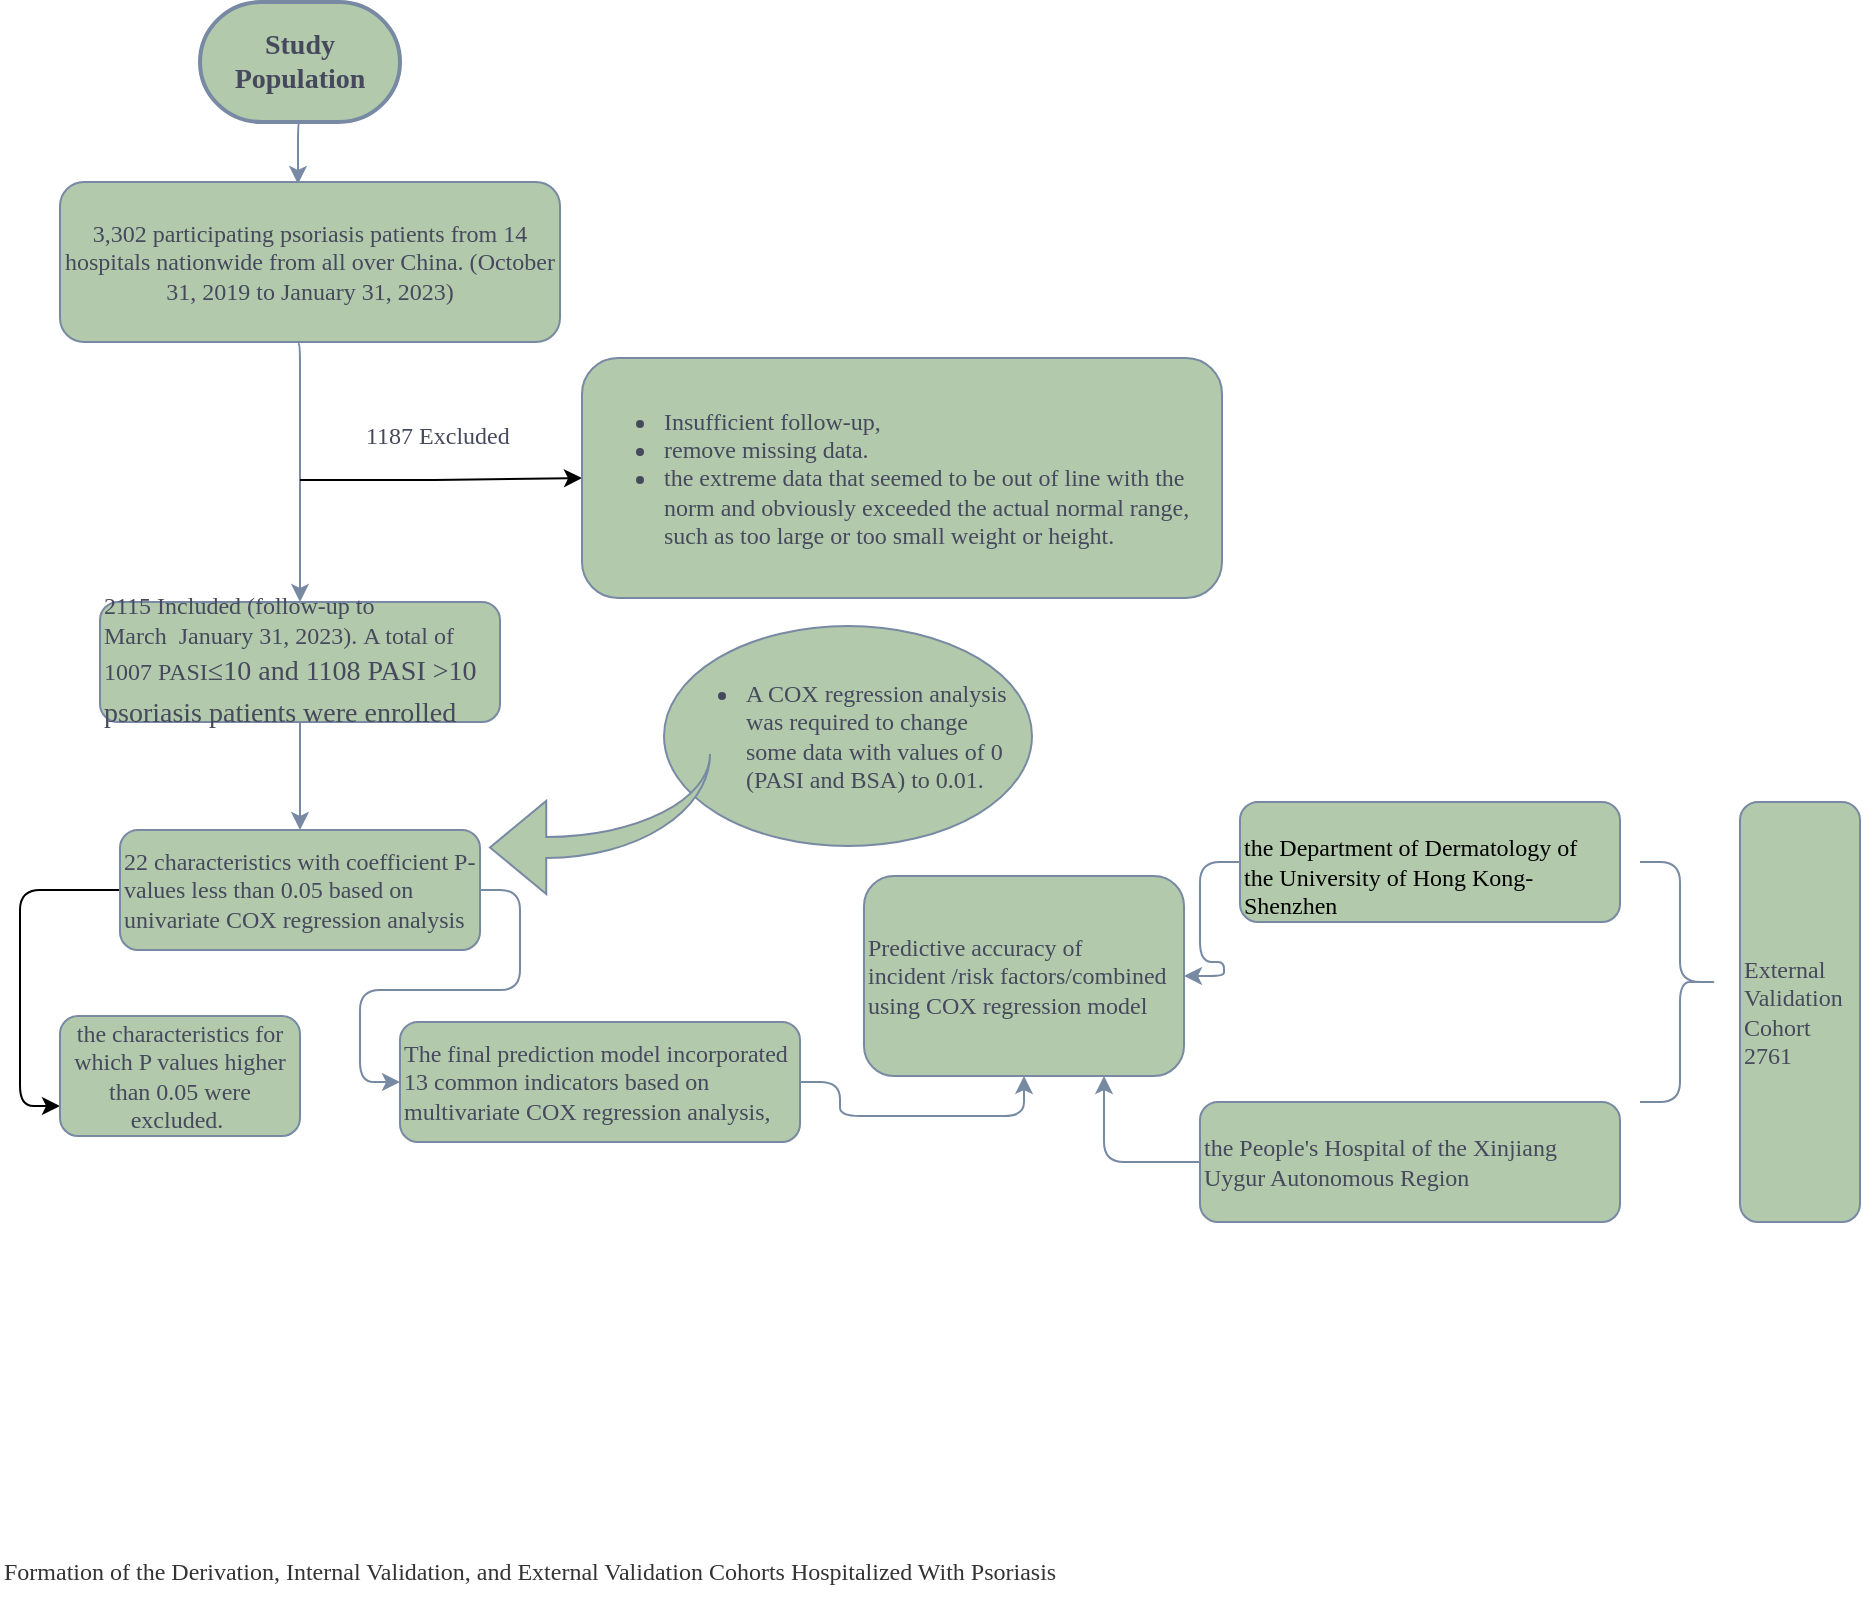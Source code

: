 <mxfile version="21.1.7" type="github">
  <diagram name="第 1 页" id="U4mesdBTffYrPHzzo0_h">
    <mxGraphModel dx="1744" dy="840" grid="0" gridSize="10" guides="1" tooltips="1" connect="1" arrows="1" fold="1" page="1" pageScale="1" pageWidth="1169" pageHeight="827" math="0" shadow="0">
      <root>
        <mxCell id="0" />
        <mxCell id="1" parent="0" />
        <mxCell id="yFWF_R06-EUS3LjBShWH-6" style="edgeStyle=orthogonalEdgeStyle;rounded=1;orthogonalLoop=1;jettySize=auto;html=1;exitX=0.5;exitY=1;exitDx=0;exitDy=0;fontFamily=Times New Roman;labelBackgroundColor=none;verticalAlign=middle;labelBorderColor=none;strokeColor=#788AA3;fontColor=default;" edge="1" parent="1" target="yFWF_R06-EUS3LjBShWH-2">
          <mxGeometry relative="1" as="geometry">
            <mxPoint x="259.0" y="201" as="sourcePoint" />
            <Array as="points">
              <mxPoint x="260" y="280" />
              <mxPoint x="260" y="280" />
            </Array>
          </mxGeometry>
        </mxCell>
        <mxCell id="yFWF_R06-EUS3LjBShWH-2" value="2115 Included (follow-up to March&amp;nbsp;&amp;nbsp;January 31, 2023).&amp;nbsp;A total of 1007 PASI&lt;span style=&quot;font-size:10.5pt;mso-bidi-font-size:12.0pt;line-height:150%;font-family:&lt;br/&gt;宋体;mso-ascii-font-family:&amp;quot;Times New Roman&amp;quot;;mso-fareast-theme-font:minor-fareast;&lt;br/&gt;mso-hansi-font-family:&amp;quot;Times New Roman&amp;quot;;mso-bidi-font-family:&amp;quot;Times New Roman&amp;quot;;&lt;br/&gt;mso-bidi-theme-font:minor-bidi;mso-font-kerning:1.0pt;mso-ansi-language:EN-US;&lt;br/&gt;mso-fareast-language:ZH-CN;mso-bidi-language:AR-SA&quot; lang=&quot;ZH-CN&quot;&gt;≤&lt;/span&gt;&lt;span style=&quot;font-size:10.5pt;mso-bidi-font-size:12.0pt;line-height:150%;font-family:&lt;br/&gt;&amp;quot;Times New Roman&amp;quot;,serif;mso-fareast-font-family:宋体;mso-fareast-theme-font:minor-fareast;&lt;br/&gt;mso-bidi-theme-font:minor-bidi;mso-font-kerning:1.0pt;mso-ansi-language:EN-US;&lt;br/&gt;mso-fareast-language:ZH-CN;mso-bidi-language:AR-SA&quot;&gt;10 and 1108 PASI &amp;gt;10&lt;br/&gt;psoriasis patients were enrolled&lt;/span&gt;" style="rounded=1;whiteSpace=wrap;html=1;fontFamily=Times New Roman;labelBackgroundColor=none;verticalAlign=middle;labelBorderColor=none;fillColor=#B2C9AB;strokeColor=#788AA3;fontColor=#46495D;container=0;align=left;" vertex="1" parent="1">
          <mxGeometry x="160" y="330" width="200" height="60" as="geometry" />
        </mxCell>
        <mxCell id="yFWF_R06-EUS3LjBShWH-3" value="&lt;font color=&quot;#333333&quot;&gt;Formation of the Derivation, Internal Validation, and External Validation Cohorts Hospitalized With Psoriasis&lt;/font&gt;" style="text;whiteSpace=wrap;html=1;fontFamily=Times New Roman;labelBackgroundColor=none;verticalAlign=middle;labelBorderColor=none;fontColor=#46495D;rounded=1;container=0;" vertex="1" parent="1">
          <mxGeometry x="110" y="790" width="560" height="50" as="geometry" />
        </mxCell>
        <mxCell id="yFWF_R06-EUS3LjBShWH-7" value="" style="endArrow=classic;html=1;rounded=1;entryX=0;entryY=0.5;entryDx=0;entryDy=0;fontFamily=Times New Roman;labelBackgroundColor=none;verticalAlign=middle;labelBorderColor=none;strokeColor=#000000;fontColor=default;" edge="1" parent="1" target="yFWF_R06-EUS3LjBShWH-55">
          <mxGeometry width="50" height="50" relative="1" as="geometry">
            <mxPoint x="260" y="269" as="sourcePoint" />
            <mxPoint x="400.0" y="268.0" as="targetPoint" />
            <Array as="points">
              <mxPoint x="327" y="269" />
            </Array>
          </mxGeometry>
        </mxCell>
        <mxCell id="yFWF_R06-EUS3LjBShWH-22" value="External Validation Cohort&lt;br&gt;2761" style="rounded=1;whiteSpace=wrap;html=1;align=left;direction=south;fontFamily=Times New Roman;labelBackgroundColor=none;verticalAlign=middle;labelBorderColor=none;fillColor=#B2C9AB;strokeColor=#788AA3;fontColor=#46495D;container=0;" vertex="1" parent="1">
          <mxGeometry x="980" y="430" width="60" height="210" as="geometry" />
        </mxCell>
        <mxCell id="yFWF_R06-EUS3LjBShWH-23" value="&lt;br&gt;&lt;span style=&quot;border-color: var(--border-color); color: rgb(0, 0, 0); font-size: 12px; font-style: normal; font-variant-ligatures: normal; font-variant-caps: normal; font-weight: 400; letter-spacing: normal; orphans: 2; text-indent: 0px; text-transform: none; widows: 2; word-spacing: 0px; -webkit-text-stroke-width: 0px; text-decoration-thickness: initial; text-decoration-style: initial; text-decoration-color: initial; float: none; display: inline !important;&quot;&gt;the Department of Dermatology of the&amp;nbsp;&lt;/span&gt;&lt;span style=&quot;border-color: var(--border-color); color: rgb(0, 0, 0); font-size: 12px; font-style: normal; font-variant-ligatures: normal; font-variant-caps: normal; font-weight: 400; letter-spacing: normal; orphans: 2; text-indent: 0px; text-transform: none; widows: 2; word-spacing: 0px; -webkit-text-stroke-width: 0px; text-decoration-thickness: initial; text-decoration-style: initial; text-decoration-color: initial; float: none; display: inline !important;&quot;&gt;University of Hong Kong-Shenzhen&lt;/span&gt;&lt;br&gt;" style="rounded=1;whiteSpace=wrap;html=1;align=left;fontFamily=Times New Roman;labelBackgroundColor=none;verticalAlign=middle;labelBorderColor=none;fillColor=#B2C9AB;strokeColor=#788AA3;fontColor=#46495D;container=0;" vertex="1" parent="1">
          <mxGeometry x="730" y="430" width="190" height="60" as="geometry" />
        </mxCell>
        <mxCell id="yFWF_R06-EUS3LjBShWH-24" value="the People&#39;s Hospital of the Xinjiang&lt;br style=&quot;border-color: var(--border-color);&quot;&gt;&lt;span style=&quot;border-color: var(--border-color);&quot;&gt;Uygur Autonomous Region&lt;/span&gt;" style="rounded=1;whiteSpace=wrap;html=1;align=left;fontFamily=Times New Roman;labelBackgroundColor=none;verticalAlign=middle;labelBorderColor=none;fillColor=#B2C9AB;strokeColor=#788AA3;fontColor=#46495D;container=0;" vertex="1" parent="1">
          <mxGeometry x="710" y="580" width="210" height="60" as="geometry" />
        </mxCell>
        <mxCell id="yFWF_R06-EUS3LjBShWH-63" style="edgeStyle=orthogonalEdgeStyle;rounded=1;orthogonalLoop=1;jettySize=auto;html=1;exitX=0;exitY=0.5;exitDx=0;exitDy=0;entryX=0;entryY=0.75;entryDx=0;entryDy=0;" edge="1" parent="1" source="yFWF_R06-EUS3LjBShWH-28" target="yFWF_R06-EUS3LjBShWH-41">
          <mxGeometry relative="1" as="geometry" />
        </mxCell>
        <mxCell id="yFWF_R06-EUS3LjBShWH-28" value="22 characteristics with coefficient P-values less than 0.05&amp;nbsp;based on univariate COX regression analysis" style="rounded=1;whiteSpace=wrap;html=1;align=left;fontFamily=Times New Roman;labelBackgroundColor=none;verticalAlign=middle;labelBorderColor=none;fillColor=#B2C9AB;strokeColor=#788AA3;fontColor=#46495D;container=0;" vertex="1" parent="1">
          <mxGeometry x="170" y="444" width="180" height="60" as="geometry" />
        </mxCell>
        <mxCell id="yFWF_R06-EUS3LjBShWH-30" style="edgeStyle=orthogonalEdgeStyle;rounded=1;orthogonalLoop=1;jettySize=auto;html=1;exitX=0.5;exitY=1;exitDx=0;exitDy=0;entryX=0.5;entryY=0;entryDx=0;entryDy=0;fontFamily=Times New Roman;labelBackgroundColor=none;verticalAlign=middle;labelBorderColor=none;strokeColor=#788AA3;fontColor=default;" edge="1" parent="1" source="yFWF_R06-EUS3LjBShWH-2" target="yFWF_R06-EUS3LjBShWH-28">
          <mxGeometry relative="1" as="geometry">
            <mxPoint x="170" y="500" as="sourcePoint" />
          </mxGeometry>
        </mxCell>
        <mxCell id="yFWF_R06-EUS3LjBShWH-29" value="The final prediction model incorporated 13 common indicators based on multivariate COX regression analysis,&amp;nbsp;" style="rounded=1;whiteSpace=wrap;html=1;align=left;fontFamily=Times New Roman;labelBackgroundColor=none;verticalAlign=middle;labelBorderColor=none;fillColor=#B2C9AB;strokeColor=#788AA3;fontColor=#46495D;container=0;" vertex="1" parent="1">
          <mxGeometry x="310" y="540" width="200" height="60" as="geometry" />
        </mxCell>
        <mxCell id="yFWF_R06-EUS3LjBShWH-31" style="edgeStyle=orthogonalEdgeStyle;rounded=1;orthogonalLoop=1;jettySize=auto;html=1;exitX=1;exitY=0.5;exitDx=0;exitDy=0;entryX=0;entryY=0.5;entryDx=0;entryDy=0;fontFamily=Times New Roman;labelBackgroundColor=none;verticalAlign=middle;labelBorderColor=none;strokeColor=#788AA3;fontColor=default;" edge="1" parent="1" source="yFWF_R06-EUS3LjBShWH-28" target="yFWF_R06-EUS3LjBShWH-29">
          <mxGeometry relative="1" as="geometry" />
        </mxCell>
        <mxCell id="yFWF_R06-EUS3LjBShWH-35" style="edgeStyle=orthogonalEdgeStyle;rounded=1;orthogonalLoop=1;jettySize=auto;html=1;exitX=0.5;exitY=1;exitDx=0;exitDy=0;exitPerimeter=0;fontFamily=Times New Roman;labelBackgroundColor=none;verticalAlign=middle;labelBorderColor=none;strokeColor=#788AA3;fontColor=default;" edge="1" parent="1" source="yFWF_R06-EUS3LjBShWH-34">
          <mxGeometry relative="1" as="geometry">
            <mxPoint x="259.0" y="121" as="targetPoint" />
          </mxGeometry>
        </mxCell>
        <mxCell id="yFWF_R06-EUS3LjBShWH-34" value="&lt;b&gt;&lt;font style=&quot;font-size: 14px;&quot;&gt;Study Population&lt;/font&gt;&lt;/b&gt;" style="strokeWidth=2;html=1;shape=mxgraph.flowchart.terminator;whiteSpace=wrap;fontFamily=Times New Roman;labelBackgroundColor=none;verticalAlign=middle;labelBorderColor=none;fillColor=#B2C9AB;strokeColor=#788AA3;fontColor=#46495D;rounded=1;container=0;" vertex="1" parent="1">
          <mxGeometry x="210" y="30" width="100" height="60" as="geometry" />
        </mxCell>
        <mxCell id="yFWF_R06-EUS3LjBShWH-41" value="&lt;span&gt;&lt;/span&gt;the characteristics for which P values higher than 0.05 were excluded.&lt;span&gt;&amp;nbsp;&lt;/span&gt;" style="rounded=1;whiteSpace=wrap;html=1;fontFamily=Times New Roman;labelBackgroundColor=none;verticalAlign=middle;labelBorderColor=none;fillColor=#B2C9AB;strokeColor=#788AA3;fontColor=#46495D;container=0;" vertex="1" parent="1">
          <mxGeometry x="140" y="537" width="120" height="60" as="geometry" />
        </mxCell>
        <mxCell id="yFWF_R06-EUS3LjBShWH-46" value="&lt;div style=&quot;border-color: var(--border-color);&quot;&gt;Predictive accuracy of incident&amp;nbsp;&lt;span style=&quot;&quot;&gt;/risk&amp;nbsp;&lt;/span&gt;&lt;span style=&quot;&quot;&gt;factors/combined using COX&amp;nbsp;&lt;/span&gt;&lt;span style=&quot;&quot;&gt;regression model&lt;/span&gt;&lt;/div&gt;" style="rounded=1;whiteSpace=wrap;html=1;align=left;fontFamily=Times New Roman;labelBackgroundColor=none;verticalAlign=middle;labelBorderColor=none;fillColor=#B2C9AB;strokeColor=#788AA3;fontColor=#46495D;container=0;" vertex="1" parent="1">
          <mxGeometry x="542" y="467" width="160" height="100" as="geometry" />
        </mxCell>
        <mxCell id="yFWF_R06-EUS3LjBShWH-50" style="edgeStyle=orthogonalEdgeStyle;rounded=1;orthogonalLoop=1;jettySize=auto;html=1;exitX=0;exitY=0.5;exitDx=0;exitDy=0;entryX=1;entryY=0.5;entryDx=0;entryDy=0;fontFamily=Times New Roman;labelBackgroundColor=none;verticalAlign=middle;labelBorderColor=none;strokeColor=#788AA3;fontColor=default;" edge="1" parent="1" source="yFWF_R06-EUS3LjBShWH-23" target="yFWF_R06-EUS3LjBShWH-46">
          <mxGeometry relative="1" as="geometry" />
        </mxCell>
        <mxCell id="yFWF_R06-EUS3LjBShWH-54" value="" style="shape=curlyBracket;whiteSpace=wrap;html=1;rounded=1;flipH=1;labelPosition=right;verticalLabelPosition=middle;align=left;verticalAlign=middle;fontFamily=Times New Roman;labelBackgroundColor=none;labelBorderColor=none;fillColor=#B2C9AB;strokeColor=#788AA3;fontColor=#46495D;container=0;" vertex="1" parent="1">
          <mxGeometry x="930" y="460" width="40" height="120" as="geometry" />
        </mxCell>
        <mxCell id="yFWF_R06-EUS3LjBShWH-55" value="&lt;div style=&quot;border-color: var(--border-color); text-align: left;&quot;&gt;&lt;ul&gt;&lt;li&gt;&lt;span style=&quot;&quot;&gt;Insufficient follow-up,&lt;/span&gt;&lt;br&gt;&lt;/li&gt;&lt;li&gt;&lt;font&gt;remove missing data.&amp;nbsp;&lt;/font&gt;&lt;/li&gt;&lt;li&gt;&lt;font&gt;the extreme data that seemed to be out of line with the norm and obviously exceeded the actual normal range, such as too large or too small weight or height.&lt;/font&gt;&lt;/li&gt;&lt;/ul&gt;&lt;/div&gt;" style="rounded=1;whiteSpace=wrap;html=1;fontFamily=Times New Roman;labelBackgroundColor=none;verticalAlign=middle;labelBorderColor=none;fillColor=#B2C9AB;strokeColor=#788AA3;fontColor=#46495D;container=0;" vertex="1" parent="1">
          <mxGeometry x="401" y="208" width="320" height="120" as="geometry" />
        </mxCell>
        <mxCell id="yFWF_R06-EUS3LjBShWH-56" value="1187 Excluded" style="text;whiteSpace=wrap;html=1;fontFamily=Times New Roman;labelBackgroundColor=none;verticalAlign=middle;labelBorderColor=none;fontColor=#46495D;rounded=1;container=0;" vertex="1" parent="1">
          <mxGeometry x="291" y="232" width="100" height="30" as="geometry" />
        </mxCell>
        <mxCell id="yFWF_R06-EUS3LjBShWH-57" value="3,302 participating psoriasis patients from 14 hospitals nationwide from all over China. (&lt;span style=&quot;border-color: var(--border-color); text-align: left;&quot;&gt;October 31, 2019 to January 31, 2023&lt;/span&gt;&lt;span style=&quot;border-color: var(--border-color); text-align: left;&quot;&gt;)&lt;/span&gt;" style="rounded=1;whiteSpace=wrap;html=1;fontFamily=Times New Roman;labelBackgroundColor=none;verticalAlign=middle;labelBorderColor=none;fillColor=#B2C9AB;strokeColor=#788AA3;fontColor=#46495D;container=0;" vertex="1" parent="1">
          <mxGeometry x="140" y="120" width="250" height="80" as="geometry" />
        </mxCell>
        <mxCell id="yFWF_R06-EUS3LjBShWH-60" value="&lt;p style=&quot;line-height: 100%;&quot;&gt;&lt;/p&gt;&lt;ul&gt;&lt;li style=&quot;text-align: left;&quot;&gt;A COX regression analysis was required to change some&amp;nbsp;&lt;span style=&quot;border-color: var(--border-color);&quot;&gt;data with values of 0 (PASI and BSA) to 0.01.&lt;/span&gt;&lt;/li&gt;&lt;/ul&gt;&lt;p&gt;&lt;/p&gt;" style="shape=ellipse;html=1;dashed=0;whiteSpace=wrap;perimeter=ellipsePerimeter;fontFamily=Times New Roman;labelBackgroundColor=none;verticalAlign=middle;labelBorderColor=none;fillColor=#B2C9AB;strokeColor=#788AA3;fontColor=#46495D;rounded=1;container=0;align=center;" vertex="1" parent="1">
          <mxGeometry x="442" y="342" width="184" height="110" as="geometry" />
        </mxCell>
        <mxCell id="yFWF_R06-EUS3LjBShWH-61" value="" style="html=1;shadow=0;dashed=0;align=center;verticalAlign=middle;shape=mxgraph.arrows2.jumpInArrow;dy=5.26;dx=28.12;arrowHead=46.55;rotation=-90;fontFamily=Times New Roman;labelBackgroundColor=none;labelBorderColor=none;fillColor=#B2C9AB;strokeColor=#788AA3;fontColor=#46495D;rounded=1;container=0;direction=north;" vertex="1" parent="1">
          <mxGeometry x="375" y="386" width="70" height="110" as="geometry" />
        </mxCell>
        <mxCell id="yFWF_R06-EUS3LjBShWH-53" style="edgeStyle=orthogonalEdgeStyle;rounded=1;orthogonalLoop=1;jettySize=auto;html=1;exitX=0;exitY=0.5;exitDx=0;exitDy=0;entryX=0.75;entryY=1;entryDx=0;entryDy=0;fontFamily=Times New Roman;labelBackgroundColor=none;verticalAlign=middle;labelBorderColor=none;strokeColor=#788AA3;fontColor=default;" edge="1" parent="1" source="yFWF_R06-EUS3LjBShWH-24" target="yFWF_R06-EUS3LjBShWH-46">
          <mxGeometry relative="1" as="geometry" />
        </mxCell>
        <mxCell id="yFWF_R06-EUS3LjBShWH-52" style="edgeStyle=orthogonalEdgeStyle;rounded=1;orthogonalLoop=1;jettySize=auto;html=1;exitX=1;exitY=0.5;exitDx=0;exitDy=0;entryX=0.5;entryY=1;entryDx=0;entryDy=0;fontFamily=Times New Roman;labelBackgroundColor=none;verticalAlign=middle;labelBorderColor=none;strokeColor=#788AA3;fontColor=default;" edge="1" parent="1" source="yFWF_R06-EUS3LjBShWH-29" target="yFWF_R06-EUS3LjBShWH-46">
          <mxGeometry relative="1" as="geometry" />
        </mxCell>
      </root>
    </mxGraphModel>
  </diagram>
</mxfile>
